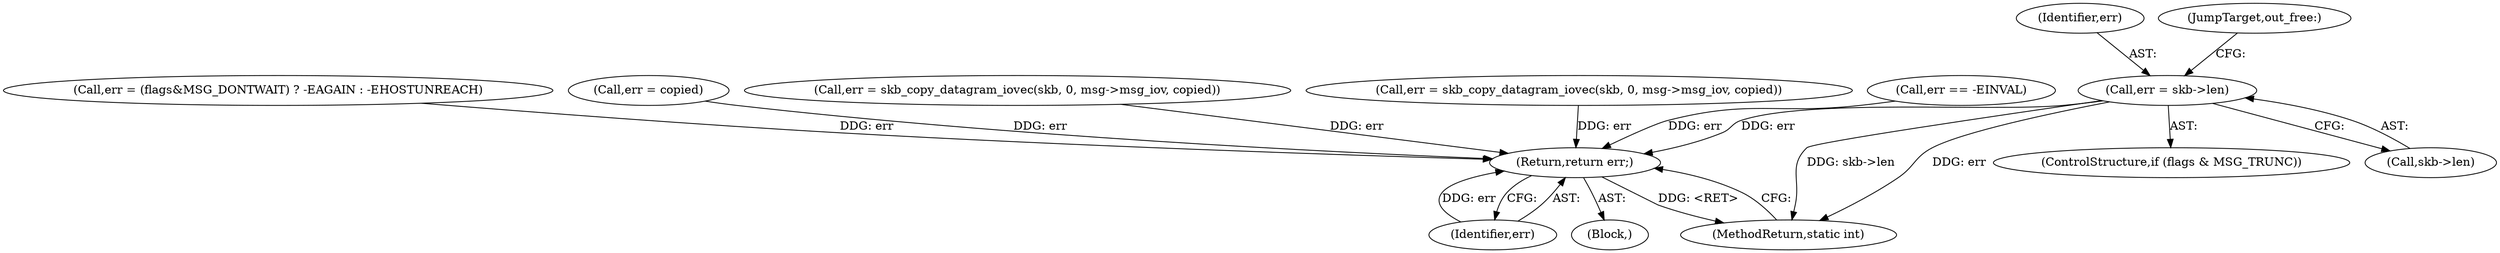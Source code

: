 digraph "0_linux_bceaa90240b6019ed73b49965eac7d167610be69_3@pointer" {
"1000309" [label="(Call,err = skb->len)"];
"1000319" [label="(Return,return err;)"];
"1000326" [label="(Call,err = (flags&MSG_DONTWAIT) ? -EAGAIN : -EHOSTUNREACH)"];
"1000302" [label="(Call,err = copied)"];
"1000310" [label="(Identifier,err)"];
"1000305" [label="(ControlStructure,if (flags & MSG_TRUNC))"];
"1000314" [label="(JumpTarget,out_free:)"];
"1000311" [label="(Call,skb->len)"];
"1000337" [label="(MethodReturn,static int)"];
"1000215" [label="(Call,err = skb_copy_datagram_iovec(skb, 0, msg->msg_iov, copied))"];
"1000194" [label="(Call,err = skb_copy_datagram_iovec(skb, 0, msg->msg_iov, copied))"];
"1000320" [label="(Identifier,err)"];
"1000235" [label="(Call,err == -EINVAL)"];
"1000319" [label="(Return,return err;)"];
"1000309" [label="(Call,err = skb->len)"];
"1000110" [label="(Block,)"];
"1000309" -> "1000305"  [label="AST: "];
"1000309" -> "1000311"  [label="CFG: "];
"1000310" -> "1000309"  [label="AST: "];
"1000311" -> "1000309"  [label="AST: "];
"1000314" -> "1000309"  [label="CFG: "];
"1000309" -> "1000337"  [label="DDG: err"];
"1000309" -> "1000337"  [label="DDG: skb->len"];
"1000309" -> "1000319"  [label="DDG: err"];
"1000319" -> "1000110"  [label="AST: "];
"1000319" -> "1000320"  [label="CFG: "];
"1000320" -> "1000319"  [label="AST: "];
"1000337" -> "1000319"  [label="CFG: "];
"1000319" -> "1000337"  [label="DDG: <RET>"];
"1000320" -> "1000319"  [label="DDG: err"];
"1000235" -> "1000319"  [label="DDG: err"];
"1000215" -> "1000319"  [label="DDG: err"];
"1000302" -> "1000319"  [label="DDG: err"];
"1000194" -> "1000319"  [label="DDG: err"];
"1000326" -> "1000319"  [label="DDG: err"];
}
